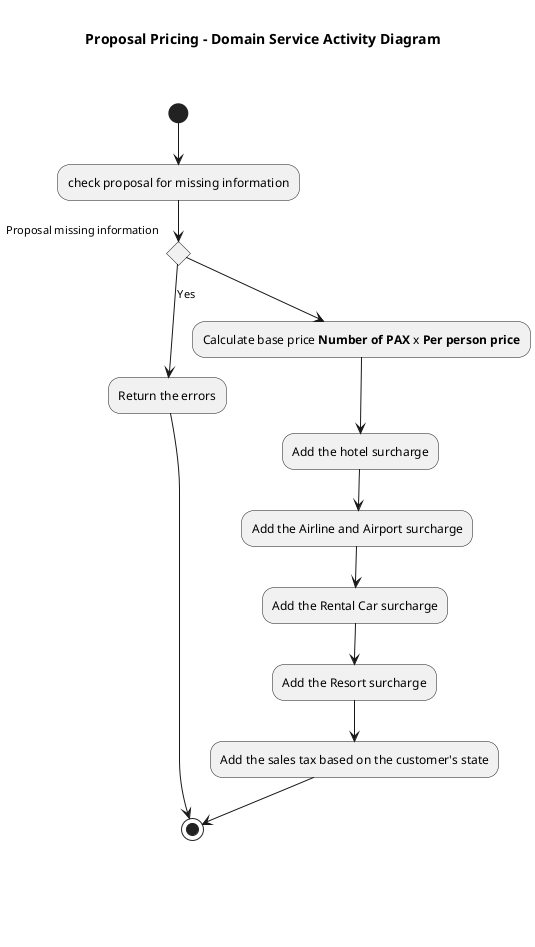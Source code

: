 @startuml

(*)  --> "check proposal for missing information"

If "Proposal missing information" then
--> [Yes] "Return the errors"
--> (*)

else
--> "Calculate base price <b>Number of PAX</b> x <b>Per person price</b>"
--> "Add the hotel surcharge"
--> "Add the Airline and Airport surcharge"
--> "Add the Rental Car surcharge"
--> "Add the Resort surcharge"
--> "Add the sales tax based on the customer's state"
Endif
-->(*)



title \n  Proposal Pricing - Domain Service Activity Diagram \n\n
footer \n \n\n\n\n\n\

@enduml